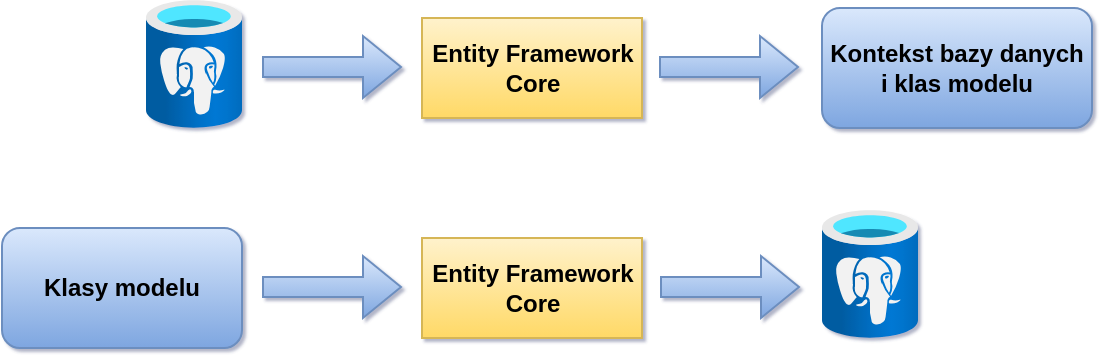 <mxfile>
    <diagram id="0dPm1q8OjL4Xk8YKQzQf" name="Page-1">
        <mxGraphModel dx="2076" dy="937" grid="0" gridSize="10" guides="1" tooltips="1" connect="1" arrows="1" fold="1" page="1" pageScale="1" pageWidth="827" pageHeight="583" background="none" math="0" shadow="1">
            <root>
                <mxCell id="0"/>
                <mxCell id="1" parent="0"/>
                <mxCell id="Gj9s0sQxeKsyC-4yZC71-3" value="" style="shape=flexArrow;endArrow=classic;html=1;rounded=0;fillColor=#dae8fc;strokeColor=#6c8ebf;gradientColor=#7ea6e0;" parent="1" edge="1">
                    <mxGeometry width="50" height="50" relative="1" as="geometry">
                        <mxPoint x="170" y="113.5" as="sourcePoint"/>
                        <mxPoint x="240" y="113.5" as="targetPoint"/>
                    </mxGeometry>
                </mxCell>
                <mxCell id="Gj9s0sQxeKsyC-4yZC71-4" value="&lt;b&gt;Entity Framework&lt;br&gt;Core&lt;br&gt;&lt;/b&gt;" style="html=1;dashed=0;whitespace=wrap;fillColor=#fff2cc;gradientColor=#ffd966;strokeColor=#d6b656;" parent="1" vertex="1">
                    <mxGeometry x="250" y="89" width="110" height="50" as="geometry"/>
                </mxCell>
                <mxCell id="Gj9s0sQxeKsyC-4yZC71-6" value="" style="shape=flexArrow;endArrow=classic;html=1;rounded=0;fillColor=#dae8fc;gradientColor=#7ea6e0;strokeColor=#6c8ebf;" parent="1" edge="1">
                    <mxGeometry width="50" height="50" relative="1" as="geometry">
                        <mxPoint x="368.5" y="113.5" as="sourcePoint"/>
                        <mxPoint x="438.5" y="113.5" as="targetPoint"/>
                    </mxGeometry>
                </mxCell>
                <mxCell id="Gj9s0sQxeKsyC-4yZC71-8" value="&lt;b&gt;Entity Framework&lt;br&gt;Core&lt;br&gt;&lt;/b&gt;" style="html=1;dashed=0;whitespace=wrap;fillColor=#fff2cc;gradientColor=#ffd966;strokeColor=#d6b656;" parent="1" vertex="1">
                    <mxGeometry x="250" y="199" width="110" height="50" as="geometry"/>
                </mxCell>
                <mxCell id="Gj9s0sQxeKsyC-4yZC71-9" value="" style="shape=flexArrow;endArrow=classic;html=1;rounded=0;fillColor=#dae8fc;gradientColor=#7ea6e0;strokeColor=#6c8ebf;" parent="1" edge="1">
                    <mxGeometry width="50" height="50" relative="1" as="geometry">
                        <mxPoint x="369" y="223.5" as="sourcePoint"/>
                        <mxPoint x="439" y="223.5" as="targetPoint"/>
                    </mxGeometry>
                </mxCell>
                <mxCell id="Gj9s0sQxeKsyC-4yZC71-10" value="&lt;b&gt;Klasy modelu&lt;/b&gt;" style="rounded=1;whiteSpace=wrap;html=1;fillColor=#dae8fc;strokeColor=#6c8ebf;gradientColor=#7ea6e0;" parent="1" vertex="1">
                    <mxGeometry x="40" y="194" width="120" height="60" as="geometry"/>
                </mxCell>
                <mxCell id="Gj9s0sQxeKsyC-4yZC71-11" value="&lt;b&gt;Kontekst bazy danych i klas modelu&lt;/b&gt;" style="rounded=1;whiteSpace=wrap;html=1;fillColor=#dae8fc;gradientColor=#7ea6e0;strokeColor=#6c8ebf;" parent="1" vertex="1">
                    <mxGeometry x="450" y="84" width="135" height="60" as="geometry"/>
                </mxCell>
                <mxCell id="Gj9s0sQxeKsyC-4yZC71-12" value="" style="shape=flexArrow;endArrow=classic;html=1;rounded=0;fillColor=#dae8fc;gradientColor=#7ea6e0;strokeColor=#6c8ebf;" parent="1" edge="1">
                    <mxGeometry width="50" height="50" relative="1" as="geometry">
                        <mxPoint x="170" y="223.5" as="sourcePoint"/>
                        <mxPoint x="240" y="223.5" as="targetPoint"/>
                    </mxGeometry>
                </mxCell>
                <mxCell id="Gj9s0sQxeKsyC-4yZC71-13" value="" style="aspect=fixed;html=1;points=[];align=center;image;fontSize=12;image=img/lib/azure2/databases/Azure_Database_PostgreSQL_Server.svg;" parent="1" vertex="1">
                    <mxGeometry x="112" y="80" width="48" height="64" as="geometry"/>
                </mxCell>
                <mxCell id="Gj9s0sQxeKsyC-4yZC71-14" value="" style="aspect=fixed;html=1;points=[];align=center;image;fontSize=12;image=img/lib/azure2/databases/Azure_Database_PostgreSQL_Server.svg;" parent="1" vertex="1">
                    <mxGeometry x="450" y="185" width="48" height="64" as="geometry"/>
                </mxCell>
            </root>
        </mxGraphModel>
    </diagram>
</mxfile>